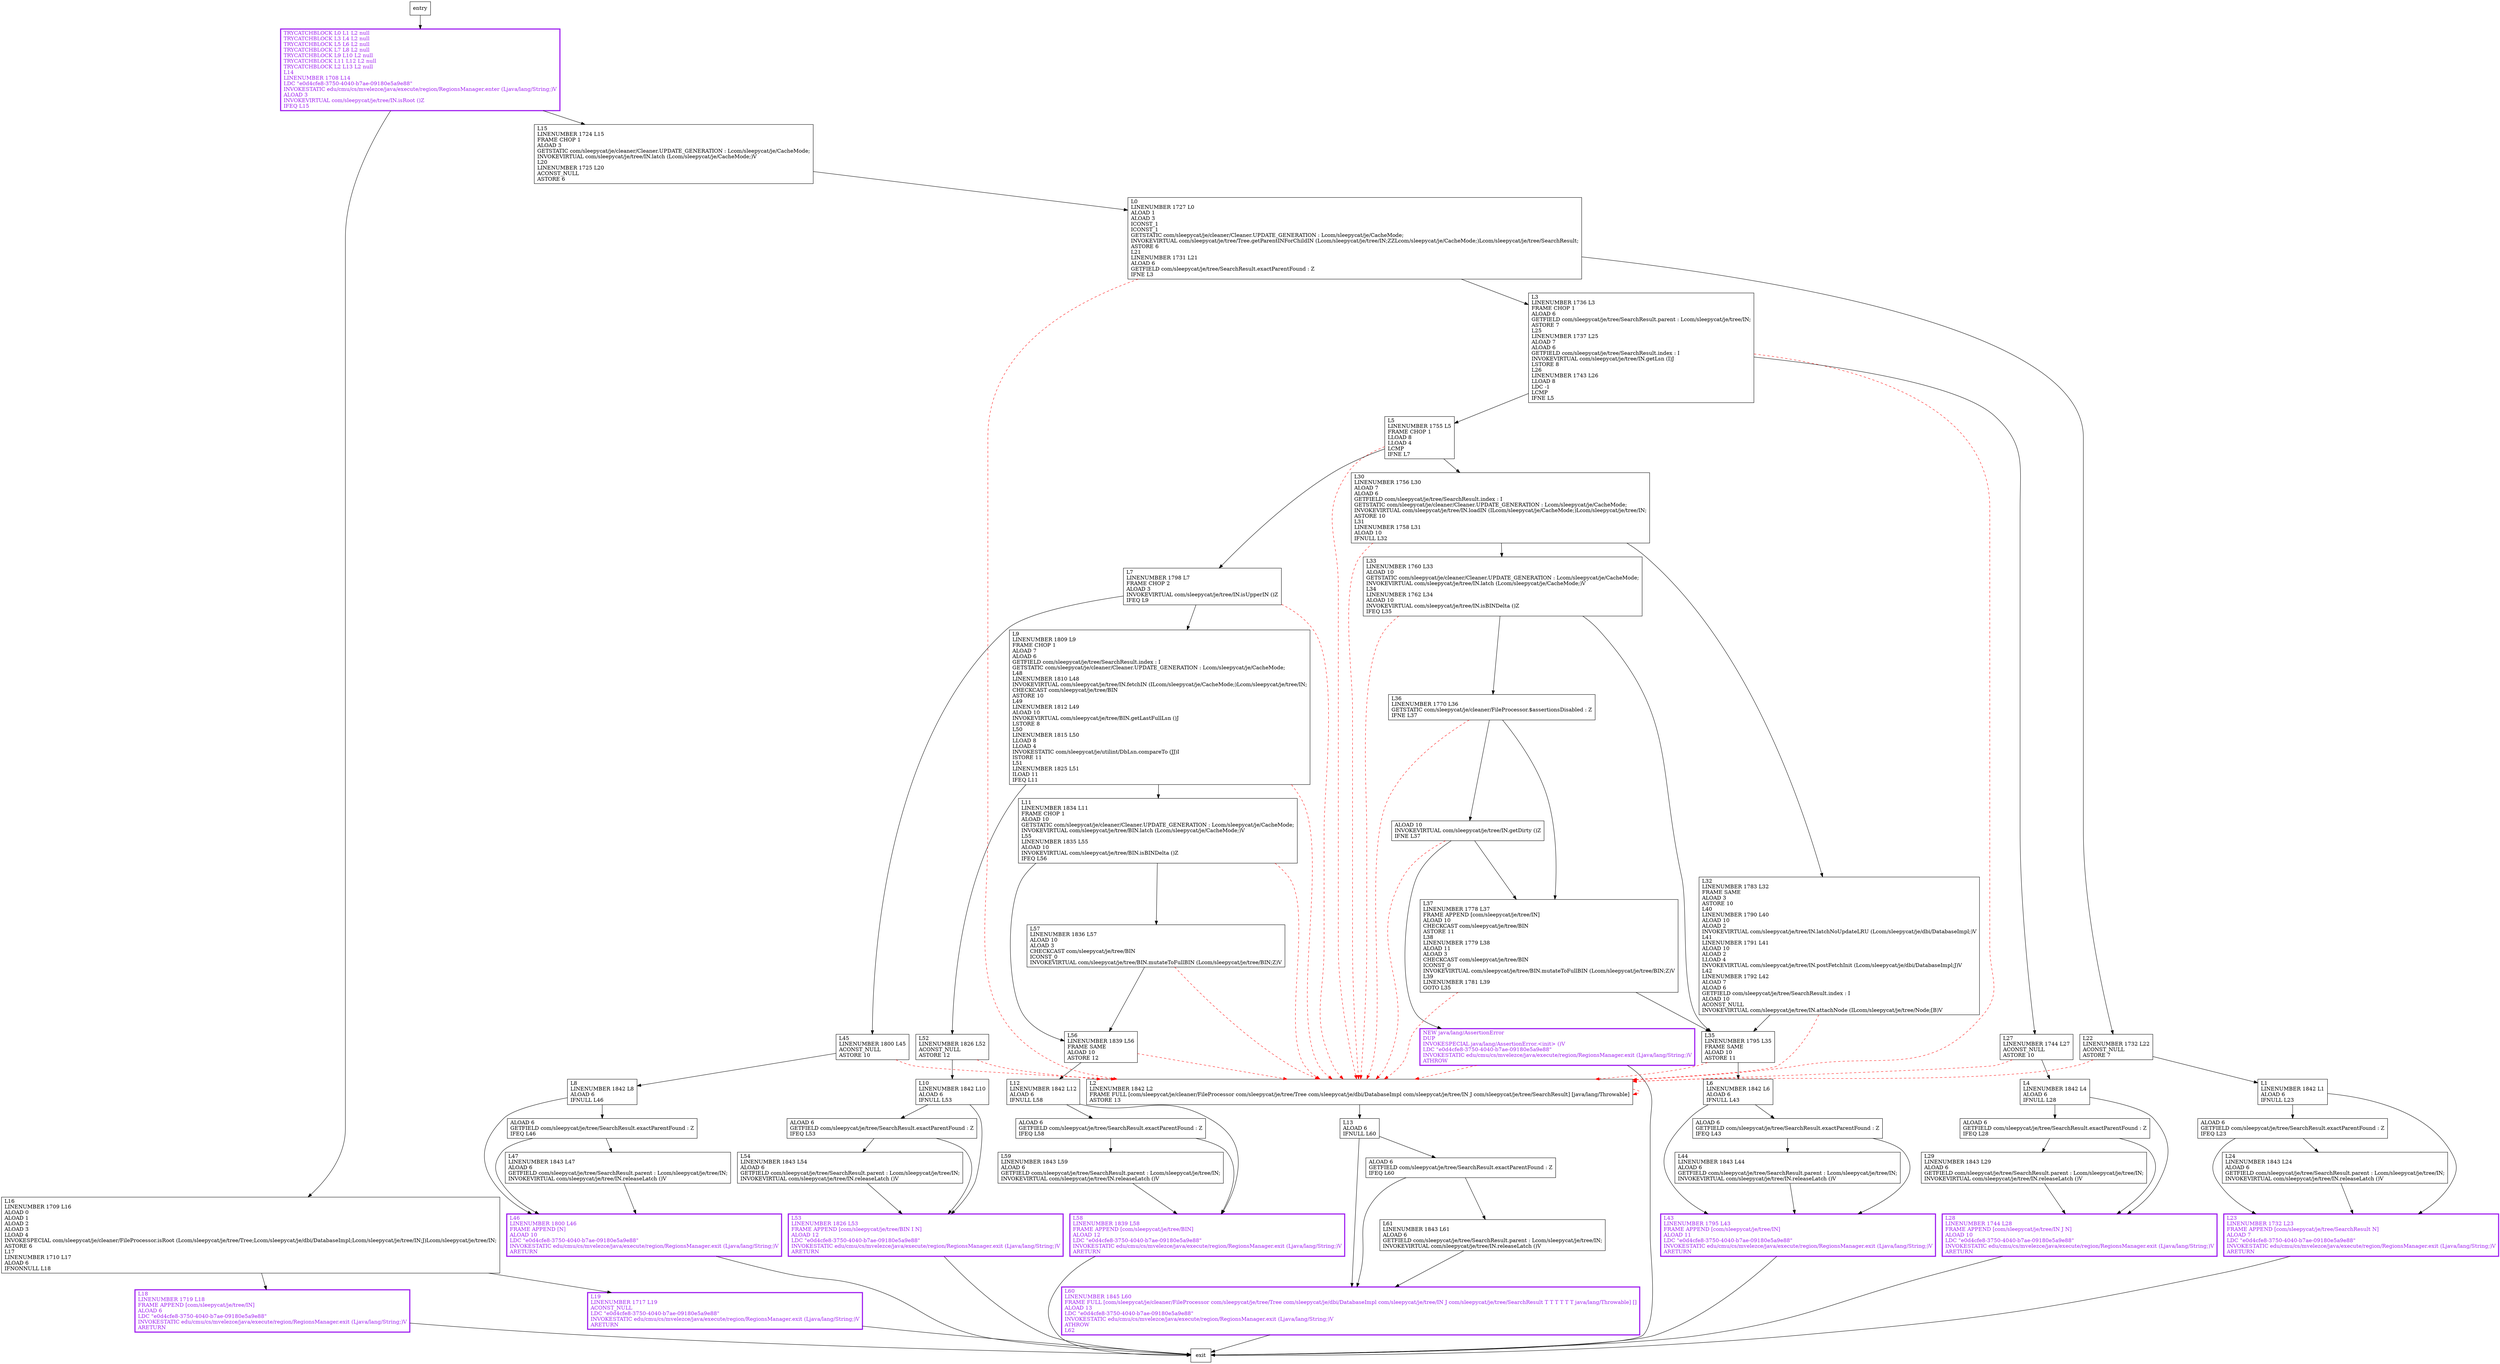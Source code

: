 digraph findINInTree {
node [shape=record];
826794141 [label="L9\lLINENUMBER 1809 L9\lFRAME CHOP 1\lALOAD 7\lALOAD 6\lGETFIELD com/sleepycat/je/tree/SearchResult.index : I\lGETSTATIC com/sleepycat/je/cleaner/Cleaner.UPDATE_GENERATION : Lcom/sleepycat/je/CacheMode;\lL48\lLINENUMBER 1810 L48\lINVOKEVIRTUAL com/sleepycat/je/tree/IN.fetchIN (ILcom/sleepycat/je/CacheMode;)Lcom/sleepycat/je/tree/IN;\lCHECKCAST com/sleepycat/je/tree/BIN\lASTORE 10\lL49\lLINENUMBER 1812 L49\lALOAD 10\lINVOKEVIRTUAL com/sleepycat/je/tree/BIN.getLastFullLsn ()J\lLSTORE 8\lL50\lLINENUMBER 1815 L50\lLLOAD 8\lLLOAD 4\lINVOKESTATIC com/sleepycat/je/utilint/DbLsn.compareTo (JJ)I\lISTORE 11\lL51\lLINENUMBER 1825 L51\lILOAD 11\lIFEQ L11\l"];
4531833 [label="ALOAD 6\lGETFIELD com/sleepycat/je/tree/SearchResult.exactParentFound : Z\lIFEQ L53\l"];
1359211986 [label="ALOAD 6\lGETFIELD com/sleepycat/je/tree/SearchResult.exactParentFound : Z\lIFEQ L23\l"];
1199862735 [label="L22\lLINENUMBER 1732 L22\lACONST_NULL\lASTORE 7\l"];
3020692 [label="L18\lLINENUMBER 1719 L18\lFRAME APPEND [com/sleepycat/je/tree/IN]\lALOAD 6\lLDC \"e0d4cfe8-3750-4040-b7ae-09180e5a9e88\"\lINVOKESTATIC edu/cmu/cs/mvelezce/java/execute/region/RegionsManager.exit (Ljava/lang/String;)V\lARETURN\l"];
87951380 [label="L6\lLINENUMBER 1842 L6\lALOAD 6\lIFNULL L43\l"];
1234865446 [label="L43\lLINENUMBER 1795 L43\lFRAME APPEND [com/sleepycat/je/tree/IN]\lALOAD 11\lLDC \"e0d4cfe8-3750-4040-b7ae-09180e5a9e88\"\lINVOKESTATIC edu/cmu/cs/mvelezce/java/execute/region/RegionsManager.exit (Ljava/lang/String;)V\lARETURN\l"];
1525042780 [label="L3\lLINENUMBER 1736 L3\lFRAME CHOP 1\lALOAD 6\lGETFIELD com/sleepycat/je/tree/SearchResult.parent : Lcom/sleepycat/je/tree/IN;\lASTORE 7\lL25\lLINENUMBER 1737 L25\lALOAD 7\lALOAD 6\lGETFIELD com/sleepycat/je/tree/SearchResult.index : I\lINVOKEVIRTUAL com/sleepycat/je/tree/IN.getLsn (I)J\lLSTORE 8\lL26\lLINENUMBER 1743 L26\lLLOAD 8\lLDC -1\lLCMP\lIFNE L5\l"];
1145843721 [label="L10\lLINENUMBER 1842 L10\lALOAD 6\lIFNULL L53\l"];
1583559127 [label="L15\lLINENUMBER 1724 L15\lFRAME CHOP 1\lALOAD 3\lGETSTATIC com/sleepycat/je/cleaner/Cleaner.UPDATE_GENERATION : Lcom/sleepycat/je/CacheMode;\lINVOKEVIRTUAL com/sleepycat/je/tree/IN.latch (Lcom/sleepycat/je/CacheMode;)V\lL20\lLINENUMBER 1725 L20\lACONST_NULL\lASTORE 6\l"];
596365691 [label="L53\lLINENUMBER 1826 L53\lFRAME APPEND [com/sleepycat/je/tree/BIN I N]\lALOAD 12\lLDC \"e0d4cfe8-3750-4040-b7ae-09180e5a9e88\"\lINVOKESTATIC edu/cmu/cs/mvelezce/java/execute/region/RegionsManager.exit (Ljava/lang/String;)V\lARETURN\l"];
1338208630 [label="TRYCATCHBLOCK L0 L1 L2 null\lTRYCATCHBLOCK L3 L4 L2 null\lTRYCATCHBLOCK L5 L6 L2 null\lTRYCATCHBLOCK L7 L8 L2 null\lTRYCATCHBLOCK L9 L10 L2 null\lTRYCATCHBLOCK L11 L12 L2 null\lTRYCATCHBLOCK L2 L13 L2 null\lL14\lLINENUMBER 1708 L14\lLDC \"e0d4cfe8-3750-4040-b7ae-09180e5a9e88\"\lINVOKESTATIC edu/cmu/cs/mvelezce/java/execute/region/RegionsManager.enter (Ljava/lang/String;)V\lALOAD 3\lINVOKEVIRTUAL com/sleepycat/je/tree/IN.isRoot ()Z\lIFEQ L15\l"];
494475820 [label="L36\lLINENUMBER 1770 L36\lGETSTATIC com/sleepycat/je/cleaner/FileProcessor.$assertionsDisabled : Z\lIFNE L37\l"];
621446662 [label="L56\lLINENUMBER 1839 L56\lFRAME SAME\lALOAD 10\lASTORE 12\l"];
2073766823 [label="L0\lLINENUMBER 1727 L0\lALOAD 1\lALOAD 3\lICONST_1\lICONST_1\lGETSTATIC com/sleepycat/je/cleaner/Cleaner.UPDATE_GENERATION : Lcom/sleepycat/je/CacheMode;\lINVOKEVIRTUAL com/sleepycat/je/tree/Tree.getParentINForChildIN (Lcom/sleepycat/je/tree/IN;ZZLcom/sleepycat/je/CacheMode;)Lcom/sleepycat/je/tree/SearchResult;\lASTORE 6\lL21\lLINENUMBER 1731 L21\lALOAD 6\lGETFIELD com/sleepycat/je/tree/SearchResult.exactParentFound : Z\lIFNE L3\l"];
484920556 [label="NEW java/lang/AssertionError\lDUP\lINVOKESPECIAL java/lang/AssertionError.\<init\> ()V\lLDC \"e0d4cfe8-3750-4040-b7ae-09180e5a9e88\"\lINVOKESTATIC edu/cmu/cs/mvelezce/java/execute/region/RegionsManager.exit (Ljava/lang/String;)V\lATHROW\l"];
945832683 [label="L11\lLINENUMBER 1834 L11\lFRAME CHOP 1\lALOAD 10\lGETSTATIC com/sleepycat/je/cleaner/Cleaner.UPDATE_GENERATION : Lcom/sleepycat/je/CacheMode;\lINVOKEVIRTUAL com/sleepycat/je/tree/BIN.latch (Lcom/sleepycat/je/CacheMode;)V\lL55\lLINENUMBER 1835 L55\lALOAD 10\lINVOKEVIRTUAL com/sleepycat/je/tree/BIN.isBINDelta ()Z\lIFEQ L56\l"];
502190066 [label="L30\lLINENUMBER 1756 L30\lALOAD 7\lALOAD 6\lGETFIELD com/sleepycat/je/tree/SearchResult.index : I\lGETSTATIC com/sleepycat/je/cleaner/Cleaner.UPDATE_GENERATION : Lcom/sleepycat/je/CacheMode;\lINVOKEVIRTUAL com/sleepycat/je/tree/IN.loadIN (ILcom/sleepycat/je/CacheMode;)Lcom/sleepycat/je/tree/IN;\lASTORE 10\lL31\lLINENUMBER 1758 L31\lALOAD 10\lIFNULL L32\l"];
242927140 [label="L2\lLINENUMBER 1842 L2\lFRAME FULL [com/sleepycat/je/cleaner/FileProcessor com/sleepycat/je/tree/Tree com/sleepycat/je/dbi/DatabaseImpl com/sleepycat/je/tree/IN J com/sleepycat/je/tree/SearchResult] [java/lang/Throwable]\lASTORE 13\l"];
1262831660 [label="ALOAD 6\lGETFIELD com/sleepycat/je/tree/SearchResult.exactParentFound : Z\lIFEQ L28\l"];
1833050689 [label="L7\lLINENUMBER 1798 L7\lFRAME CHOP 2\lALOAD 3\lINVOKEVIRTUAL com/sleepycat/je/tree/IN.isUpperIN ()Z\lIFEQ L9\l"];
1054058608 [label="ALOAD 10\lINVOKEVIRTUAL com/sleepycat/je/tree/IN.getDirty ()Z\lIFNE L37\l"];
1680758762 [label="L16\lLINENUMBER 1709 L16\lALOAD 0\lALOAD 1\lALOAD 2\lALOAD 3\lLLOAD 4\lINVOKESPECIAL com/sleepycat/je/cleaner/FileProcessor.isRoot (Lcom/sleepycat/je/tree/Tree;Lcom/sleepycat/je/dbi/DatabaseImpl;Lcom/sleepycat/je/tree/IN;J)Lcom/sleepycat/je/tree/IN;\lASTORE 6\lL17\lLINENUMBER 1710 L17\lALOAD 6\lIFNONNULL L18\l"];
718016887 [label="L33\lLINENUMBER 1760 L33\lALOAD 10\lGETSTATIC com/sleepycat/je/cleaner/Cleaner.UPDATE_GENERATION : Lcom/sleepycat/je/CacheMode;\lINVOKEVIRTUAL com/sleepycat/je/tree/IN.latch (Lcom/sleepycat/je/CacheMode;)V\lL34\lLINENUMBER 1762 L34\lALOAD 10\lINVOKEVIRTUAL com/sleepycat/je/tree/IN.isBINDelta ()Z\lIFEQ L35\l"];
1976029178 [label="L12\lLINENUMBER 1842 L12\lALOAD 6\lIFNULL L58\l"];
810040144 [label="L61\lLINENUMBER 1843 L61\lALOAD 6\lGETFIELD com/sleepycat/je/tree/SearchResult.parent : Lcom/sleepycat/je/tree/IN;\lINVOKEVIRTUAL com/sleepycat/je/tree/IN.releaseLatch ()V\l"];
301626068 [label="L23\lLINENUMBER 1732 L23\lFRAME APPEND [com/sleepycat/je/tree/SearchResult N]\lALOAD 7\lLDC \"e0d4cfe8-3750-4040-b7ae-09180e5a9e88\"\lINVOKESTATIC edu/cmu/cs/mvelezce/java/execute/region/RegionsManager.exit (Ljava/lang/String;)V\lARETURN\l"];
257248236 [label="L1\lLINENUMBER 1842 L1\lALOAD 6\lIFNULL L23\l"];
158068546 [label="L28\lLINENUMBER 1744 L28\lFRAME APPEND [com/sleepycat/je/tree/IN J N]\lALOAD 10\lLDC \"e0d4cfe8-3750-4040-b7ae-09180e5a9e88\"\lINVOKESTATIC edu/cmu/cs/mvelezce/java/execute/region/RegionsManager.exit (Ljava/lang/String;)V\lARETURN\l"];
1819973005 [label="L44\lLINENUMBER 1843 L44\lALOAD 6\lGETFIELD com/sleepycat/je/tree/SearchResult.parent : Lcom/sleepycat/je/tree/IN;\lINVOKEVIRTUAL com/sleepycat/je/tree/IN.releaseLatch ()V\l"];
1462919954 [label="ALOAD 6\lGETFIELD com/sleepycat/je/tree/SearchResult.exactParentFound : Z\lIFEQ L46\l"];
27887741 [label="L8\lLINENUMBER 1842 L8\lALOAD 6\lIFNULL L46\l"];
1628980680 [label="L24\lLINENUMBER 1843 L24\lALOAD 6\lGETFIELD com/sleepycat/je/tree/SearchResult.parent : Lcom/sleepycat/je/tree/IN;\lINVOKEVIRTUAL com/sleepycat/je/tree/IN.releaseLatch ()V\l"];
1734677622 [label="L52\lLINENUMBER 1826 L52\lACONST_NULL\lASTORE 12\l"];
1286918918 [label="L47\lLINENUMBER 1843 L47\lALOAD 6\lGETFIELD com/sleepycat/je/tree/SearchResult.parent : Lcom/sleepycat/je/tree/IN;\lINVOKEVIRTUAL com/sleepycat/je/tree/IN.releaseLatch ()V\l"];
1988352593 [label="L35\lLINENUMBER 1795 L35\lFRAME SAME\lALOAD 10\lASTORE 11\l"];
1484229589 [label="L57\lLINENUMBER 1836 L57\lALOAD 10\lALOAD 3\lCHECKCAST com/sleepycat/je/tree/BIN\lICONST_0\lINVOKEVIRTUAL com/sleepycat/je/tree/BIN.mutateToFullBIN (Lcom/sleepycat/je/tree/BIN;Z)V\l"];
803077258 [label="L19\lLINENUMBER 1717 L19\lACONST_NULL\lLDC \"e0d4cfe8-3750-4040-b7ae-09180e5a9e88\"\lINVOKESTATIC edu/cmu/cs/mvelezce/java/execute/region/RegionsManager.exit (Ljava/lang/String;)V\lARETURN\l"];
1960507117 [label="L46\lLINENUMBER 1800 L46\lFRAME APPEND [N]\lALOAD 10\lLDC \"e0d4cfe8-3750-4040-b7ae-09180e5a9e88\"\lINVOKESTATIC edu/cmu/cs/mvelezce/java/execute/region/RegionsManager.exit (Ljava/lang/String;)V\lARETURN\l"];
1778645396 [label="L54\lLINENUMBER 1843 L54\lALOAD 6\lGETFIELD com/sleepycat/je/tree/SearchResult.parent : Lcom/sleepycat/je/tree/IN;\lINVOKEVIRTUAL com/sleepycat/je/tree/IN.releaseLatch ()V\l"];
1247556802 [label="L45\lLINENUMBER 1800 L45\lACONST_NULL\lASTORE 10\l"];
2072677079 [label="L13\lALOAD 6\lIFNULL L60\l"];
90589231 [label="L27\lLINENUMBER 1744 L27\lACONST_NULL\lASTORE 10\l"];
1571663459 [label="L5\lLINENUMBER 1755 L5\lFRAME CHOP 1\lLLOAD 8\lLLOAD 4\lLCMP\lIFNE L7\l"];
1781087309 [label="ALOAD 6\lGETFIELD com/sleepycat/je/tree/SearchResult.exactParentFound : Z\lIFEQ L43\l"];
2021818548 [label="L4\lLINENUMBER 1842 L4\lALOAD 6\lIFNULL L28\l"];
712953250 [label="L29\lLINENUMBER 1843 L29\lALOAD 6\lGETFIELD com/sleepycat/je/tree/SearchResult.parent : Lcom/sleepycat/je/tree/IN;\lINVOKEVIRTUAL com/sleepycat/je/tree/IN.releaseLatch ()V\l"];
76714164 [label="L58\lLINENUMBER 1839 L58\lFRAME APPEND [com/sleepycat/je/tree/BIN]\lALOAD 12\lLDC \"e0d4cfe8-3750-4040-b7ae-09180e5a9e88\"\lINVOKESTATIC edu/cmu/cs/mvelezce/java/execute/region/RegionsManager.exit (Ljava/lang/String;)V\lARETURN\l"];
1977162902 [label="L59\lLINENUMBER 1843 L59\lALOAD 6\lGETFIELD com/sleepycat/je/tree/SearchResult.parent : Lcom/sleepycat/je/tree/IN;\lINVOKEVIRTUAL com/sleepycat/je/tree/IN.releaseLatch ()V\l"];
1960726900 [label="L37\lLINENUMBER 1778 L37\lFRAME APPEND [com/sleepycat/je/tree/IN]\lALOAD 10\lCHECKCAST com/sleepycat/je/tree/BIN\lASTORE 11\lL38\lLINENUMBER 1779 L38\lALOAD 11\lALOAD 3\lCHECKCAST com/sleepycat/je/tree/BIN\lICONST_0\lINVOKEVIRTUAL com/sleepycat/je/tree/BIN.mutateToFullBIN (Lcom/sleepycat/je/tree/BIN;Z)V\lL39\lLINENUMBER 1781 L39\lGOTO L35\l"];
550443213 [label="L60\lLINENUMBER 1845 L60\lFRAME FULL [com/sleepycat/je/cleaner/FileProcessor com/sleepycat/je/tree/Tree com/sleepycat/je/dbi/DatabaseImpl com/sleepycat/je/tree/IN J com/sleepycat/je/tree/SearchResult T T T T T T java/lang/Throwable] []\lALOAD 13\lLDC \"e0d4cfe8-3750-4040-b7ae-09180e5a9e88\"\lINVOKESTATIC edu/cmu/cs/mvelezce/java/execute/region/RegionsManager.exit (Ljava/lang/String;)V\lATHROW\lL62\l"];
286529755 [label="ALOAD 6\lGETFIELD com/sleepycat/je/tree/SearchResult.exactParentFound : Z\lIFEQ L60\l"];
2081153099 [label="L32\lLINENUMBER 1783 L32\lFRAME SAME\lALOAD 3\lASTORE 10\lL40\lLINENUMBER 1790 L40\lALOAD 10\lALOAD 2\lINVOKEVIRTUAL com/sleepycat/je/tree/IN.latchNoUpdateLRU (Lcom/sleepycat/je/dbi/DatabaseImpl;)V\lL41\lLINENUMBER 1791 L41\lALOAD 10\lALOAD 2\lLLOAD 4\lINVOKEVIRTUAL com/sleepycat/je/tree/IN.postFetchInit (Lcom/sleepycat/je/dbi/DatabaseImpl;J)V\lL42\lLINENUMBER 1792 L42\lALOAD 7\lALOAD 6\lGETFIELD com/sleepycat/je/tree/SearchResult.index : I\lALOAD 10\lACONST_NULL\lINVOKEVIRTUAL com/sleepycat/je/tree/IN.attachNode (ILcom/sleepycat/je/tree/Node;[B)V\l"];
1906841676 [label="ALOAD 6\lGETFIELD com/sleepycat/je/tree/SearchResult.exactParentFound : Z\lIFEQ L58\l"];
entry;
exit;
826794141 -> 945832683
826794141 -> 1734677622
826794141 -> 242927140 [style=dashed, color=red]
4531833 -> 596365691
4531833 -> 1778645396
1359211986 -> 301626068
1359211986 -> 1628980680
1199862735 -> 257248236
1199862735 -> 242927140 [style=dashed, color=red]
3020692 -> exit
87951380 -> 1781087309
87951380 -> 1234865446
1234865446 -> exit
1525042780 -> 1571663459
1525042780 -> 90589231
1525042780 -> 242927140 [style=dashed, color=red]
1145843721 -> 4531833
1145843721 -> 596365691
1583559127 -> 2073766823
596365691 -> exit
1338208630 -> 1583559127
1338208630 -> 1680758762
494475820 -> 1054058608
494475820 -> 1960726900
494475820 -> 242927140 [style=dashed, color=red]
621446662 -> 1976029178
621446662 -> 242927140 [style=dashed, color=red]
2073766823 -> 1525042780
2073766823 -> 1199862735
2073766823 -> 242927140 [style=dashed, color=red]
484920556 -> exit
484920556 -> 242927140 [style=dashed, color=red]
945832683 -> 1484229589
945832683 -> 621446662
945832683 -> 242927140 [style=dashed, color=red]
502190066 -> 2081153099
502190066 -> 718016887
502190066 -> 242927140 [style=dashed, color=red]
242927140 -> 2072677079
242927140 -> 242927140 [style=dashed, color=red]
1262831660 -> 712953250
1262831660 -> 158068546
entry -> 1338208630
1833050689 -> 826794141
1833050689 -> 1247556802
1833050689 -> 242927140 [style=dashed, color=red]
1054058608 -> 484920556
1054058608 -> 1960726900
1054058608 -> 242927140 [style=dashed, color=red]
1680758762 -> 803077258
1680758762 -> 3020692
718016887 -> 1988352593
718016887 -> 494475820
718016887 -> 242927140 [style=dashed, color=red]
1976029178 -> 76714164
1976029178 -> 1906841676
810040144 -> 550443213
301626068 -> exit
257248236 -> 1359211986
257248236 -> 301626068
158068546 -> exit
1819973005 -> 1234865446
1462919954 -> 1286918918
1462919954 -> 1960507117
27887741 -> 1960507117
27887741 -> 1462919954
1628980680 -> 301626068
1734677622 -> 1145843721
1734677622 -> 242927140 [style=dashed, color=red]
1286918918 -> 1960507117
1988352593 -> 87951380
1988352593 -> 242927140 [style=dashed, color=red]
1484229589 -> 621446662
1484229589 -> 242927140 [style=dashed, color=red]
803077258 -> exit
1960507117 -> exit
1778645396 -> 596365691
1247556802 -> 27887741
1247556802 -> 242927140 [style=dashed, color=red]
2072677079 -> 550443213
2072677079 -> 286529755
90589231 -> 2021818548
90589231 -> 242927140 [style=dashed, color=red]
1571663459 -> 1833050689
1571663459 -> 502190066
1571663459 -> 242927140 [style=dashed, color=red]
1781087309 -> 1819973005
1781087309 -> 1234865446
2021818548 -> 158068546
2021818548 -> 1262831660
712953250 -> 158068546
76714164 -> exit
1977162902 -> 76714164
1960726900 -> 1988352593
1960726900 -> 242927140 [style=dashed, color=red]
550443213 -> exit
286529755 -> 810040144
286529755 -> 550443213
2081153099 -> 1988352593
2081153099 -> 242927140 [style=dashed, color=red]
1906841676 -> 76714164
1906841676 -> 1977162902
76714164[fontcolor="purple", penwidth=3, color="purple"];
550443213[fontcolor="purple", penwidth=3, color="purple"];
301626068[fontcolor="purple", penwidth=3, color="purple"];
803077258[fontcolor="purple", penwidth=3, color="purple"];
484920556[fontcolor="purple", penwidth=3, color="purple"];
3020692[fontcolor="purple", penwidth=3, color="purple"];
596365691[fontcolor="purple", penwidth=3, color="purple"];
158068546[fontcolor="purple", penwidth=3, color="purple"];
1960507117[fontcolor="purple", penwidth=3, color="purple"];
1338208630[fontcolor="purple", penwidth=3, color="purple"];
1234865446[fontcolor="purple", penwidth=3, color="purple"];
}
